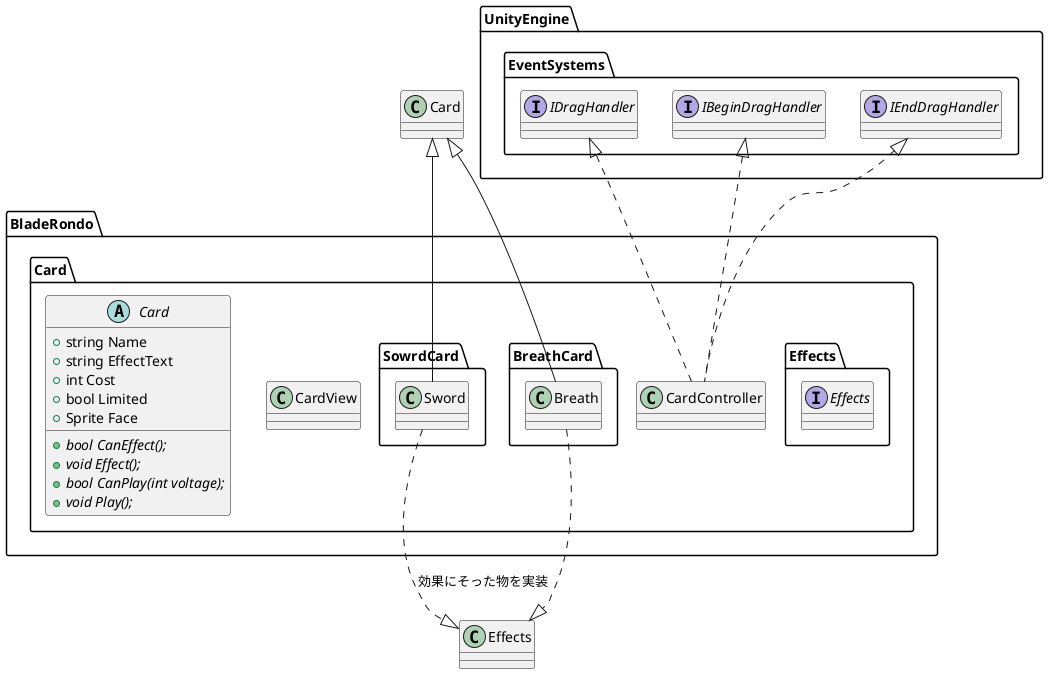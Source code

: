 @startuml
package BladeRondo
{
    package Card
    {
        class CardController

        class CardView

        abstract class Card
        {
            +string Name
            +string EffectText
            +int Cost
            +bool Limited
            +Sprite Face

            {abstract}+bool CanEffect();
            {abstract}+void Effect();
            {abstract}+bool CanPlay(int voltage);
            {abstract}+void Play();
        }

        package Effects
        {
            interface Effects
        }

        package SowrdCard
        {
            class Sword
        }

        package BreathCard
        {
            class Breath
        }
    }
}

package UnityEngine
{
    package EventSystems
    {
        interface IDragHandler
        interface IBeginDragHandler
        interface IEndDragHandler
    }
}

IBeginDragHandler<|..CardController
IDragHandler<|..CardController
IEndDragHandler<|..CardController


Card <|-- Sword
Sword ..|> Effects : 効果にそった物を実装
Card <|-- Breath
Breath ..|> Effects
@enduml
